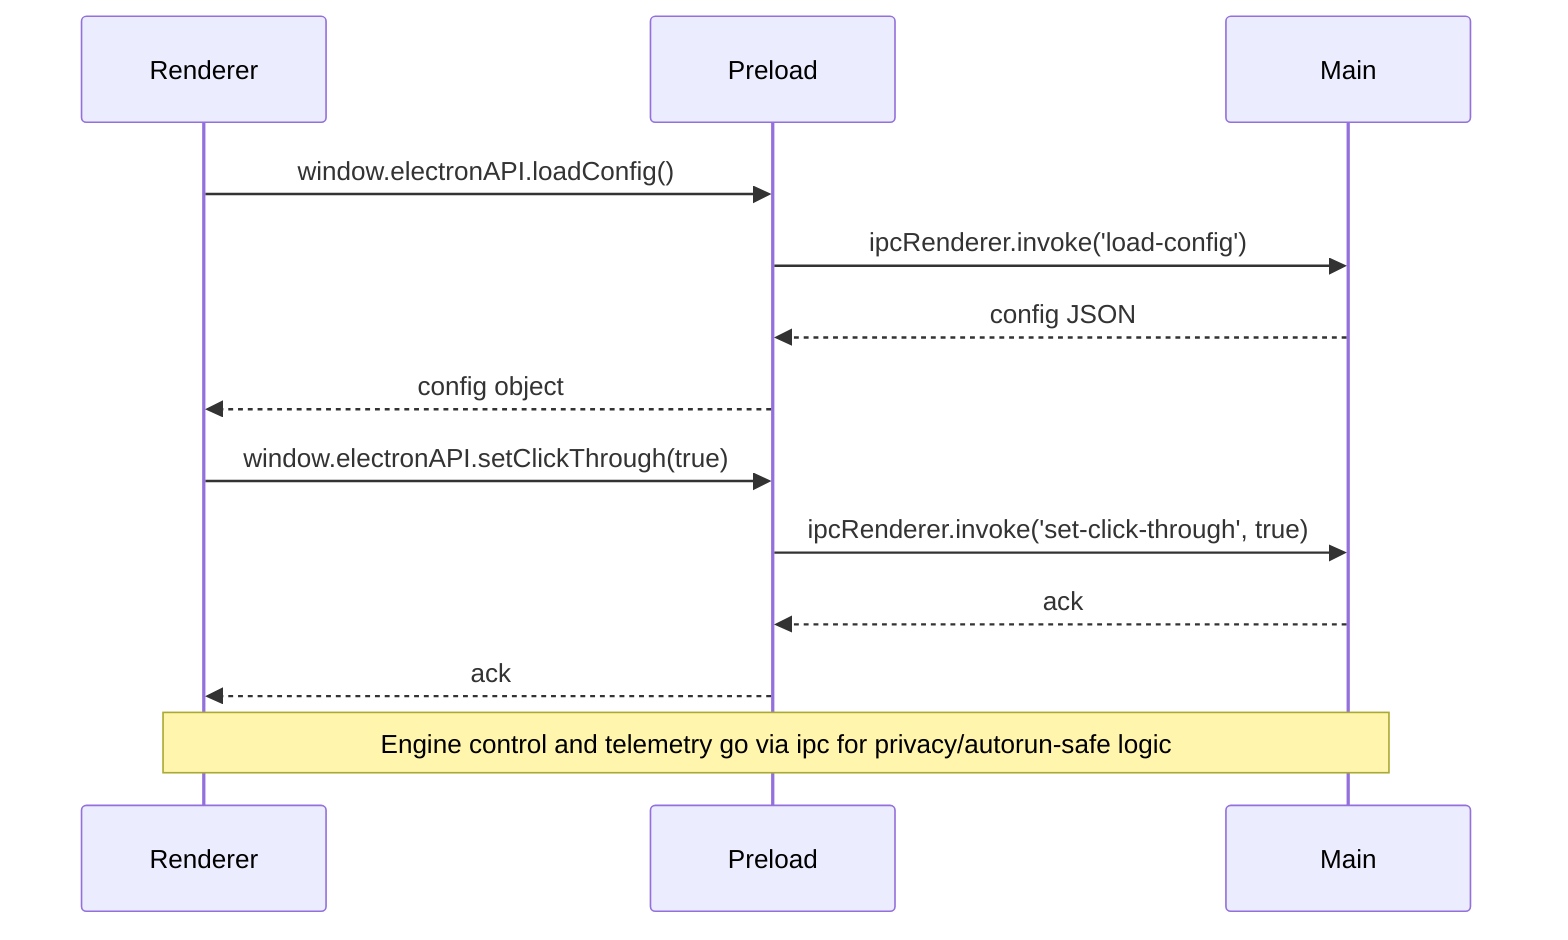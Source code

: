 %% IPC sequence diagram: Renderer <-> Preload <-> Main
sequenceDiagram
  participant Renderer
  participant Preload
  participant Main

  Renderer->>Preload: window.electronAPI.loadConfig()
  Preload->>Main: ipcRenderer.invoke('load-config')
  Main-->>Preload: config JSON
  Preload-->>Renderer: config object

  Renderer->>Preload: window.electronAPI.setClickThrough(true)
  Preload->>Main: ipcRenderer.invoke('set-click-through', true)
  Main-->>Preload: ack
  Preload-->>Renderer: ack

  Note over Renderer,Main: Engine control and telemetry go via ipc for privacy/autorun-safe logic
